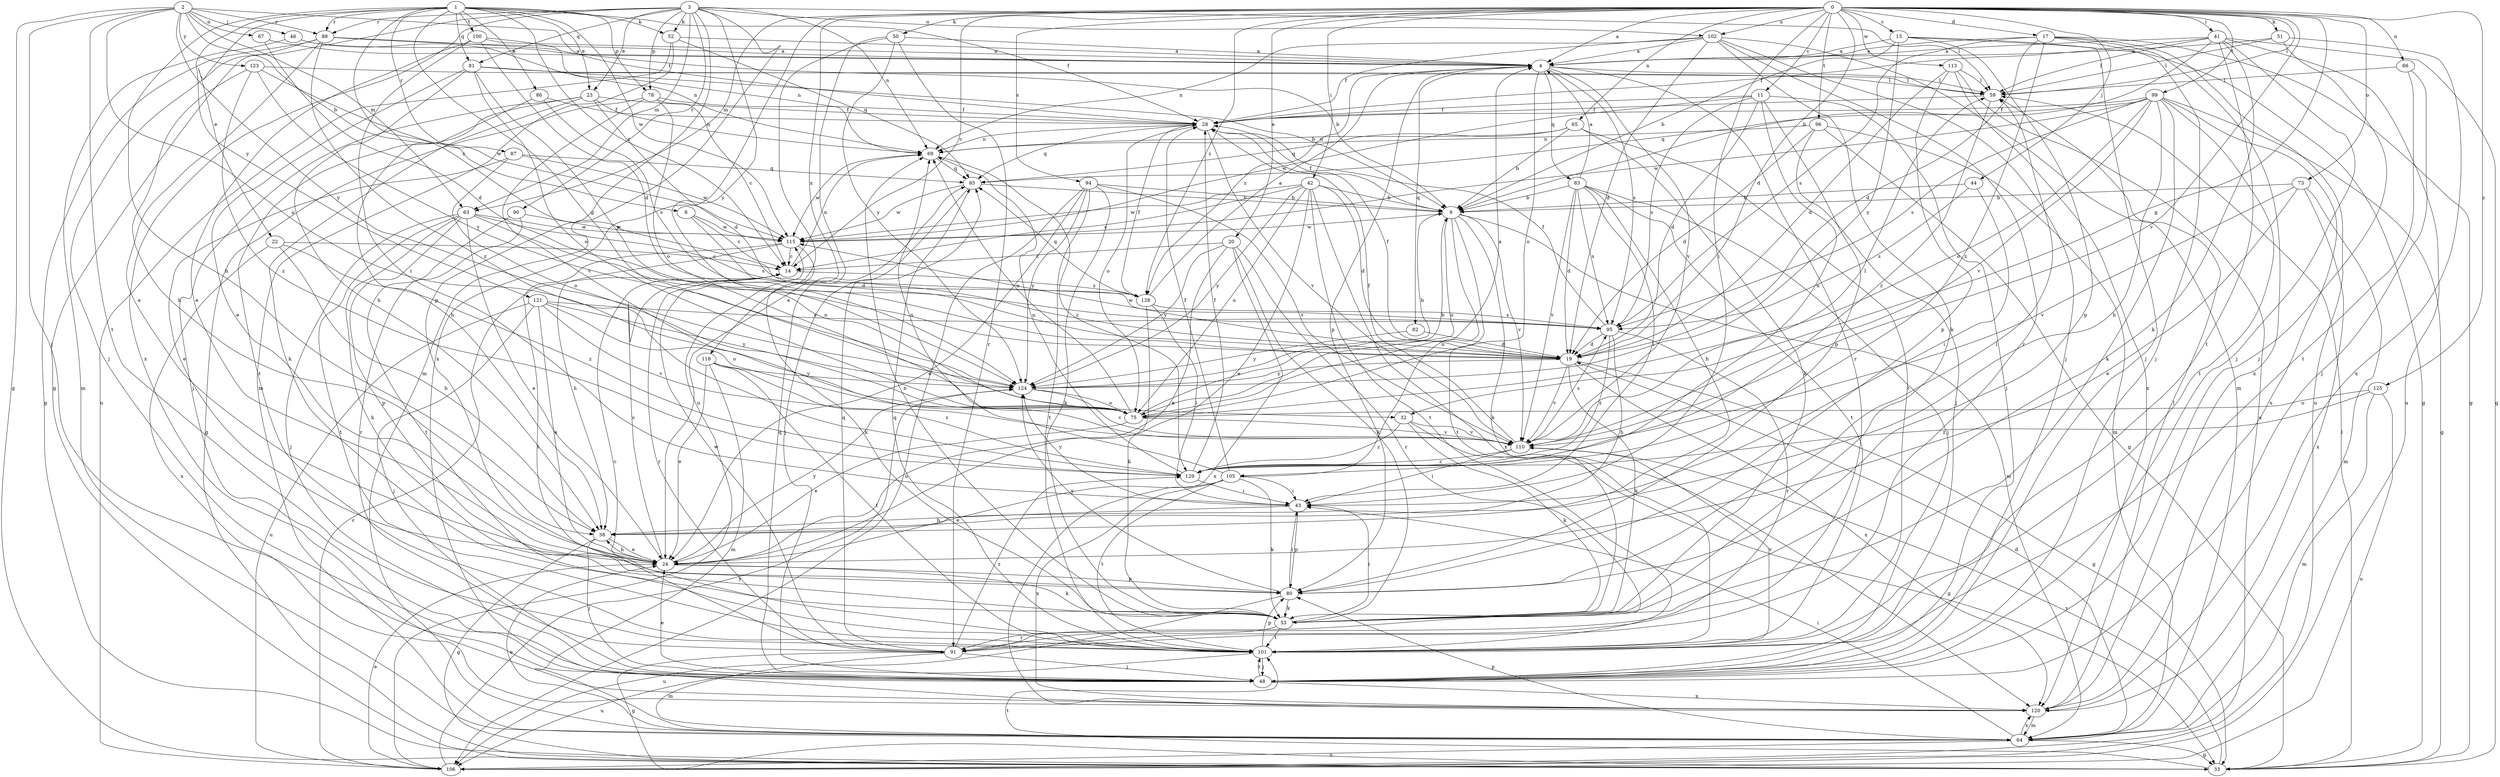 strict digraph  {
0;
1;
2;
3;
4;
8;
9;
11;
13;
14;
17;
19;
20;
22;
23;
24;
28;
32;
33;
38;
41;
42;
43;
44;
46;
48;
50;
51;
52;
53;
59;
63;
64;
65;
66;
67;
69;
73;
75;
78;
80;
81;
82;
83;
85;
86;
87;
88;
90;
91;
94;
95;
96;
99;
100;
101;
102;
105;
106;
110;
113;
115;
118;
120;
121;
123;
124;
125;
128;
129;
0 -> 4  [label=a];
0 -> 11  [label=c];
0 -> 13  [label=c];
0 -> 14  [label=c];
0 -> 17  [label=d];
0 -> 19  [label=d];
0 -> 20  [label=e];
0 -> 32  [label=g];
0 -> 41  [label=i];
0 -> 42  [label=i];
0 -> 43  [label=i];
0 -> 44  [label=j];
0 -> 50  [label=k];
0 -> 51  [label=k];
0 -> 59  [label=l];
0 -> 63  [label=m];
0 -> 65  [label=n];
0 -> 66  [label=n];
0 -> 73  [label=o];
0 -> 94  [label=s];
0 -> 96  [label=t];
0 -> 99  [label=t];
0 -> 102  [label=u];
0 -> 110  [label=v];
0 -> 113  [label=w];
0 -> 118  [label=x];
0 -> 120  [label=x];
0 -> 125  [label=z];
0 -> 128  [label=z];
1 -> 14  [label=c];
1 -> 22  [label=e];
1 -> 23  [label=e];
1 -> 28  [label=f];
1 -> 32  [label=g];
1 -> 38  [label=h];
1 -> 52  [label=k];
1 -> 78  [label=p];
1 -> 81  [label=q];
1 -> 86  [label=r];
1 -> 87  [label=r];
1 -> 88  [label=r];
1 -> 100  [label=t];
1 -> 115  [label=w];
1 -> 121  [label=y];
1 -> 128  [label=z];
2 -> 8  [label=b];
2 -> 28  [label=f];
2 -> 33  [label=g];
2 -> 46  [label=j];
2 -> 48  [label=j];
2 -> 63  [label=m];
2 -> 67  [label=n];
2 -> 75  [label=o];
2 -> 88  [label=r];
2 -> 101  [label=t];
2 -> 123  [label=y];
2 -> 124  [label=y];
3 -> 23  [label=e];
3 -> 33  [label=g];
3 -> 52  [label=k];
3 -> 59  [label=l];
3 -> 63  [label=m];
3 -> 64  [label=m];
3 -> 69  [label=n];
3 -> 78  [label=p];
3 -> 80  [label=p];
3 -> 81  [label=q];
3 -> 88  [label=r];
3 -> 90  [label=r];
3 -> 102  [label=u];
3 -> 120  [label=x];
3 -> 124  [label=y];
4 -> 59  [label=l];
4 -> 75  [label=o];
4 -> 80  [label=p];
4 -> 82  [label=q];
4 -> 83  [label=q];
4 -> 91  [label=r];
4 -> 95  [label=s];
4 -> 110  [label=v];
4 -> 128  [label=z];
8 -> 14  [label=c];
8 -> 19  [label=d];
8 -> 115  [label=w];
9 -> 28  [label=f];
9 -> 53  [label=k];
9 -> 64  [label=m];
9 -> 75  [label=o];
9 -> 101  [label=t];
9 -> 105  [label=u];
9 -> 110  [label=v];
9 -> 115  [label=w];
11 -> 19  [label=d];
11 -> 28  [label=f];
11 -> 48  [label=j];
11 -> 80  [label=p];
11 -> 95  [label=s];
11 -> 105  [label=u];
11 -> 115  [label=w];
13 -> 4  [label=a];
13 -> 9  [label=b];
13 -> 33  [label=g];
13 -> 48  [label=j];
13 -> 80  [label=p];
13 -> 124  [label=y];
14 -> 69  [label=n];
14 -> 91  [label=r];
14 -> 128  [label=z];
17 -> 4  [label=a];
17 -> 19  [label=d];
17 -> 33  [label=g];
17 -> 48  [label=j];
17 -> 95  [label=s];
17 -> 106  [label=u];
17 -> 120  [label=x];
17 -> 129  [label=z];
19 -> 28  [label=f];
19 -> 33  [label=g];
19 -> 53  [label=k];
19 -> 110  [label=v];
19 -> 115  [label=w];
19 -> 120  [label=x];
19 -> 124  [label=y];
20 -> 14  [label=c];
20 -> 24  [label=e];
20 -> 53  [label=k];
20 -> 91  [label=r];
20 -> 120  [label=x];
20 -> 124  [label=y];
22 -> 14  [label=c];
22 -> 38  [label=h];
22 -> 120  [label=x];
22 -> 129  [label=z];
23 -> 19  [label=d];
23 -> 28  [label=f];
23 -> 48  [label=j];
23 -> 53  [label=k];
23 -> 69  [label=n];
23 -> 101  [label=t];
24 -> 14  [label=c];
24 -> 38  [label=h];
24 -> 53  [label=k];
24 -> 80  [label=p];
24 -> 124  [label=y];
28 -> 69  [label=n];
28 -> 75  [label=o];
28 -> 85  [label=q];
28 -> 110  [label=v];
32 -> 33  [label=g];
32 -> 53  [label=k];
32 -> 110  [label=v];
32 -> 129  [label=z];
33 -> 59  [label=l];
33 -> 101  [label=t];
33 -> 110  [label=v];
38 -> 24  [label=e];
38 -> 33  [label=g];
38 -> 48  [label=j];
41 -> 4  [label=a];
41 -> 9  [label=b];
41 -> 28  [label=f];
41 -> 33  [label=g];
41 -> 48  [label=j];
41 -> 53  [label=k];
41 -> 59  [label=l];
41 -> 101  [label=t];
41 -> 106  [label=u];
42 -> 9  [label=b];
42 -> 14  [label=c];
42 -> 19  [label=d];
42 -> 24  [label=e];
42 -> 75  [label=o];
42 -> 101  [label=t];
42 -> 115  [label=w];
42 -> 120  [label=x];
42 -> 124  [label=y];
43 -> 38  [label=h];
43 -> 80  [label=p];
43 -> 124  [label=y];
44 -> 9  [label=b];
44 -> 43  [label=i];
44 -> 95  [label=s];
46 -> 4  [label=a];
46 -> 64  [label=m];
46 -> 69  [label=n];
48 -> 24  [label=e];
48 -> 85  [label=q];
48 -> 101  [label=t];
48 -> 120  [label=x];
50 -> 4  [label=a];
50 -> 24  [label=e];
50 -> 91  [label=r];
50 -> 106  [label=u];
50 -> 124  [label=y];
51 -> 4  [label=a];
51 -> 48  [label=j];
51 -> 59  [label=l];
51 -> 120  [label=x];
52 -> 4  [label=a];
52 -> 64  [label=m];
52 -> 85  [label=q];
52 -> 106  [label=u];
53 -> 43  [label=i];
53 -> 69  [label=n];
53 -> 91  [label=r];
53 -> 101  [label=t];
59 -> 28  [label=f];
59 -> 129  [label=z];
63 -> 24  [label=e];
63 -> 48  [label=j];
63 -> 53  [label=k];
63 -> 75  [label=o];
63 -> 80  [label=p];
63 -> 95  [label=s];
63 -> 101  [label=t];
63 -> 115  [label=w];
64 -> 19  [label=d];
64 -> 24  [label=e];
64 -> 33  [label=g];
64 -> 43  [label=i];
64 -> 80  [label=p];
64 -> 106  [label=u];
64 -> 120  [label=x];
65 -> 9  [label=b];
65 -> 53  [label=k];
65 -> 69  [label=n];
65 -> 85  [label=q];
65 -> 101  [label=t];
66 -> 48  [label=j];
66 -> 59  [label=l];
66 -> 101  [label=t];
67 -> 4  [label=a];
67 -> 19  [label=d];
69 -> 85  [label=q];
69 -> 115  [label=w];
69 -> 129  [label=z];
73 -> 9  [label=b];
73 -> 24  [label=e];
73 -> 64  [label=m];
73 -> 110  [label=v];
73 -> 120  [label=x];
75 -> 4  [label=a];
75 -> 9  [label=b];
75 -> 24  [label=e];
75 -> 69  [label=n];
75 -> 110  [label=v];
78 -> 14  [label=c];
78 -> 28  [label=f];
78 -> 33  [label=g];
78 -> 75  [label=o];
78 -> 110  [label=v];
80 -> 43  [label=i];
80 -> 53  [label=k];
80 -> 59  [label=l];
80 -> 106  [label=u];
80 -> 124  [label=y];
81 -> 9  [label=b];
81 -> 24  [label=e];
81 -> 38  [label=h];
81 -> 59  [label=l];
81 -> 75  [label=o];
81 -> 124  [label=y];
82 -> 19  [label=d];
82 -> 124  [label=y];
83 -> 4  [label=a];
83 -> 9  [label=b];
83 -> 19  [label=d];
83 -> 38  [label=h];
83 -> 43  [label=i];
83 -> 48  [label=j];
83 -> 95  [label=s];
83 -> 101  [label=t];
83 -> 110  [label=v];
85 -> 9  [label=b];
85 -> 48  [label=j];
85 -> 115  [label=w];
86 -> 28  [label=f];
86 -> 38  [label=h];
86 -> 95  [label=s];
87 -> 24  [label=e];
87 -> 75  [label=o];
87 -> 85  [label=q];
87 -> 115  [label=w];
88 -> 4  [label=a];
88 -> 9  [label=b];
88 -> 24  [label=e];
88 -> 33  [label=g];
88 -> 48  [label=j];
88 -> 129  [label=z];
90 -> 91  [label=r];
90 -> 101  [label=t];
90 -> 115  [label=w];
91 -> 14  [label=c];
91 -> 33  [label=g];
91 -> 48  [label=j];
91 -> 64  [label=m];
91 -> 85  [label=q];
91 -> 115  [label=w];
91 -> 129  [label=z];
94 -> 9  [label=b];
94 -> 24  [label=e];
94 -> 53  [label=k];
94 -> 101  [label=t];
94 -> 106  [label=u];
94 -> 110  [label=v];
94 -> 124  [label=y];
95 -> 19  [label=d];
95 -> 28  [label=f];
95 -> 38  [label=h];
95 -> 91  [label=r];
95 -> 129  [label=z];
96 -> 19  [label=d];
96 -> 33  [label=g];
96 -> 48  [label=j];
96 -> 64  [label=m];
96 -> 69  [label=n];
99 -> 28  [label=f];
99 -> 33  [label=g];
99 -> 38  [label=h];
99 -> 53  [label=k];
99 -> 75  [label=o];
99 -> 85  [label=q];
99 -> 95  [label=s];
99 -> 101  [label=t];
99 -> 110  [label=v];
99 -> 115  [label=w];
99 -> 120  [label=x];
100 -> 4  [label=a];
100 -> 19  [label=d];
100 -> 24  [label=e];
100 -> 43  [label=i];
100 -> 69  [label=n];
101 -> 48  [label=j];
101 -> 80  [label=p];
101 -> 85  [label=q];
101 -> 106  [label=u];
101 -> 110  [label=v];
102 -> 4  [label=a];
102 -> 19  [label=d];
102 -> 28  [label=f];
102 -> 48  [label=j];
102 -> 53  [label=k];
102 -> 64  [label=m];
102 -> 69  [label=n];
102 -> 91  [label=r];
105 -> 24  [label=e];
105 -> 28  [label=f];
105 -> 43  [label=i];
105 -> 53  [label=k];
105 -> 69  [label=n];
105 -> 101  [label=t];
105 -> 120  [label=x];
106 -> 14  [label=c];
106 -> 24  [label=e];
106 -> 124  [label=y];
110 -> 28  [label=f];
110 -> 43  [label=i];
110 -> 59  [label=l];
110 -> 95  [label=s];
110 -> 129  [label=z];
113 -> 19  [label=d];
113 -> 59  [label=l];
113 -> 80  [label=p];
113 -> 106  [label=u];
113 -> 120  [label=x];
115 -> 14  [label=c];
115 -> 38  [label=h];
115 -> 53  [label=k];
115 -> 101  [label=t];
118 -> 24  [label=e];
118 -> 64  [label=m];
118 -> 101  [label=t];
118 -> 124  [label=y];
118 -> 129  [label=z];
120 -> 59  [label=l];
120 -> 64  [label=m];
121 -> 24  [label=e];
121 -> 48  [label=j];
121 -> 75  [label=o];
121 -> 95  [label=s];
121 -> 106  [label=u];
121 -> 110  [label=v];
121 -> 124  [label=y];
123 -> 38  [label=h];
123 -> 59  [label=l];
123 -> 115  [label=w];
123 -> 124  [label=y];
123 -> 129  [label=z];
124 -> 9  [label=b];
124 -> 75  [label=o];
124 -> 110  [label=v];
125 -> 64  [label=m];
125 -> 75  [label=o];
125 -> 106  [label=u];
125 -> 129  [label=z];
128 -> 4  [label=a];
128 -> 28  [label=f];
128 -> 43  [label=i];
128 -> 53  [label=k];
128 -> 85  [label=q];
128 -> 95  [label=s];
129 -> 28  [label=f];
129 -> 43  [label=i];
129 -> 69  [label=n];
}
